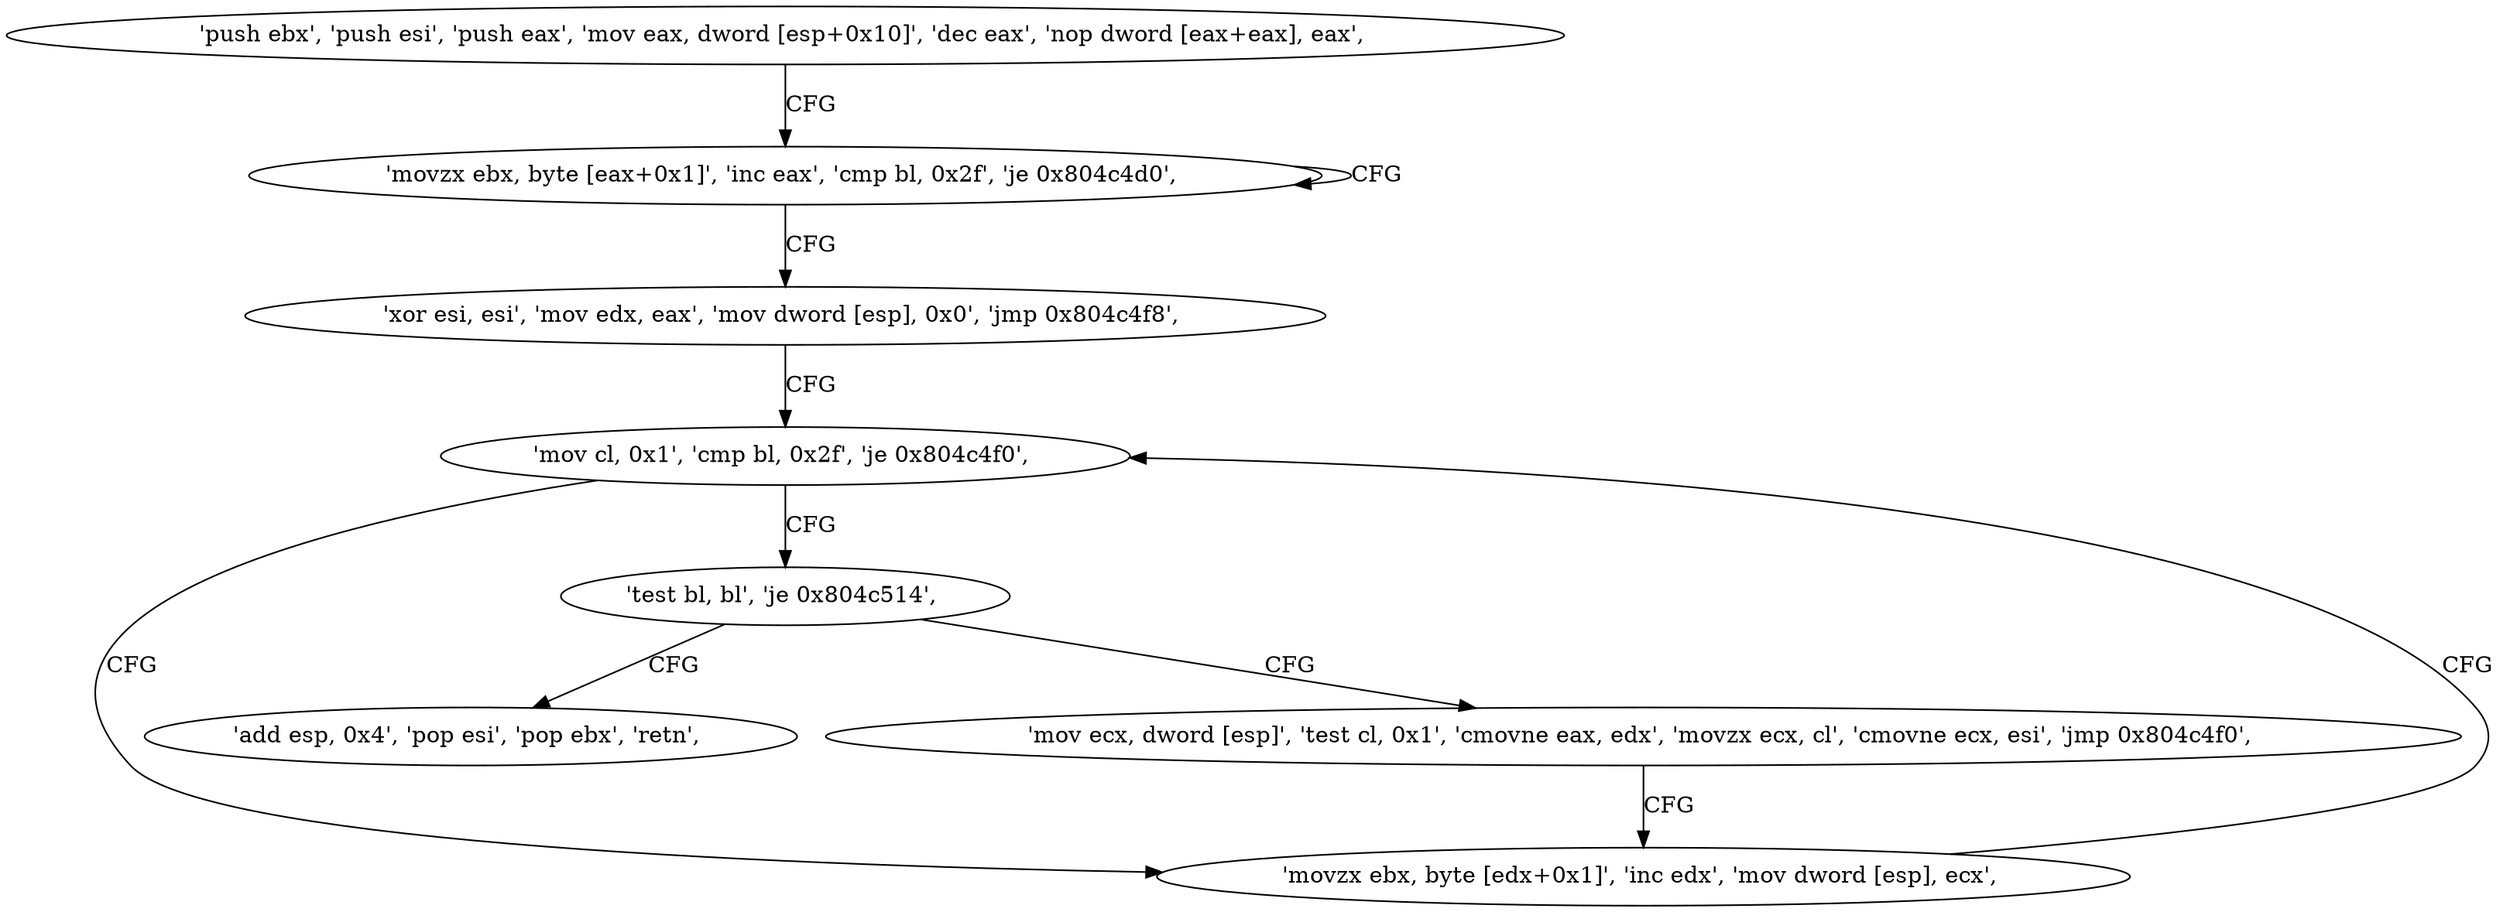 digraph "func" {
"134530240" [label = "'push ebx', 'push esi', 'push eax', 'mov eax, dword [esp+0x10]', 'dec eax', 'nop dword [eax+eax], eax', " ]
"134530256" [label = "'movzx ebx, byte [eax+0x1]', 'inc eax', 'cmp bl, 0x2f', 'je 0x804c4d0', " ]
"134530266" [label = "'xor esi, esi', 'mov edx, eax', 'mov dword [esp], 0x0', 'jmp 0x804c4f8', " ]
"134530296" [label = "'mov cl, 0x1', 'cmp bl, 0x2f', 'je 0x804c4f0', " ]
"134530288" [label = "'movzx ebx, byte [edx+0x1]', 'inc edx', 'mov dword [esp], ecx', " ]
"134530303" [label = "'test bl, bl', 'je 0x804c514', " ]
"134530324" [label = "'add esp, 0x4', 'pop esi', 'pop ebx', 'retn', " ]
"134530307" [label = "'mov ecx, dword [esp]', 'test cl, 0x1', 'cmovne eax, edx', 'movzx ecx, cl', 'cmovne ecx, esi', 'jmp 0x804c4f0', " ]
"134530240" -> "134530256" [ label = "CFG" ]
"134530256" -> "134530256" [ label = "CFG" ]
"134530256" -> "134530266" [ label = "CFG" ]
"134530266" -> "134530296" [ label = "CFG" ]
"134530296" -> "134530288" [ label = "CFG" ]
"134530296" -> "134530303" [ label = "CFG" ]
"134530288" -> "134530296" [ label = "CFG" ]
"134530303" -> "134530324" [ label = "CFG" ]
"134530303" -> "134530307" [ label = "CFG" ]
"134530307" -> "134530288" [ label = "CFG" ]
}

